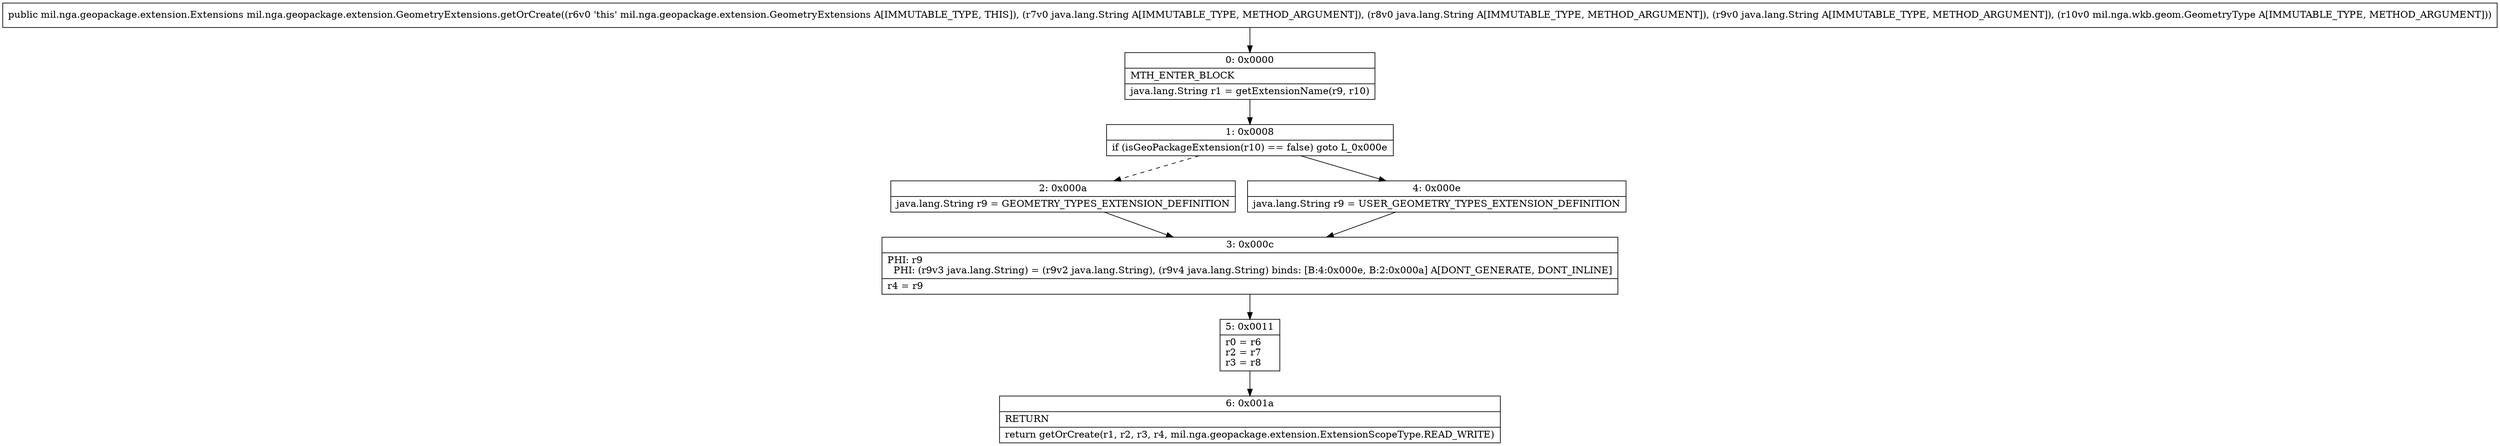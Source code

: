 digraph "CFG formil.nga.geopackage.extension.GeometryExtensions.getOrCreate(Ljava\/lang\/String;Ljava\/lang\/String;Ljava\/lang\/String;Lmil\/nga\/wkb\/geom\/GeometryType;)Lmil\/nga\/geopackage\/extension\/Extensions;" {
Node_0 [shape=record,label="{0\:\ 0x0000|MTH_ENTER_BLOCK\l|java.lang.String r1 = getExtensionName(r9, r10)\l}"];
Node_1 [shape=record,label="{1\:\ 0x0008|if (isGeoPackageExtension(r10) == false) goto L_0x000e\l}"];
Node_2 [shape=record,label="{2\:\ 0x000a|java.lang.String r9 = GEOMETRY_TYPES_EXTENSION_DEFINITION\l}"];
Node_3 [shape=record,label="{3\:\ 0x000c|PHI: r9 \l  PHI: (r9v3 java.lang.String) = (r9v2 java.lang.String), (r9v4 java.lang.String) binds: [B:4:0x000e, B:2:0x000a] A[DONT_GENERATE, DONT_INLINE]\l|r4 = r9\l}"];
Node_4 [shape=record,label="{4\:\ 0x000e|java.lang.String r9 = USER_GEOMETRY_TYPES_EXTENSION_DEFINITION\l}"];
Node_5 [shape=record,label="{5\:\ 0x0011|r0 = r6\lr2 = r7\lr3 = r8\l}"];
Node_6 [shape=record,label="{6\:\ 0x001a|RETURN\l|return getOrCreate(r1, r2, r3, r4, mil.nga.geopackage.extension.ExtensionScopeType.READ_WRITE)\l}"];
MethodNode[shape=record,label="{public mil.nga.geopackage.extension.Extensions mil.nga.geopackage.extension.GeometryExtensions.getOrCreate((r6v0 'this' mil.nga.geopackage.extension.GeometryExtensions A[IMMUTABLE_TYPE, THIS]), (r7v0 java.lang.String A[IMMUTABLE_TYPE, METHOD_ARGUMENT]), (r8v0 java.lang.String A[IMMUTABLE_TYPE, METHOD_ARGUMENT]), (r9v0 java.lang.String A[IMMUTABLE_TYPE, METHOD_ARGUMENT]), (r10v0 mil.nga.wkb.geom.GeometryType A[IMMUTABLE_TYPE, METHOD_ARGUMENT])) }"];
MethodNode -> Node_0;
Node_0 -> Node_1;
Node_1 -> Node_2[style=dashed];
Node_1 -> Node_4;
Node_2 -> Node_3;
Node_3 -> Node_5;
Node_4 -> Node_3;
Node_5 -> Node_6;
}

